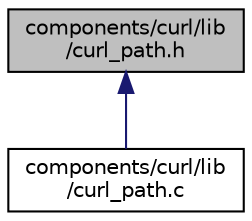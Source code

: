digraph "components/curl/lib/curl_path.h"
{
  edge [fontname="Helvetica",fontsize="10",labelfontname="Helvetica",labelfontsize="10"];
  node [fontname="Helvetica",fontsize="10",shape=record];
  Node49 [label="components/curl/lib\l/curl_path.h",height=0.2,width=0.4,color="black", fillcolor="grey75", style="filled", fontcolor="black"];
  Node49 -> Node50 [dir="back",color="midnightblue",fontsize="10",style="solid",fontname="Helvetica"];
  Node50 [label="components/curl/lib\l/curl_path.c",height=0.2,width=0.4,color="black", fillcolor="white", style="filled",URL="$curl__path_8c.html"];
}
